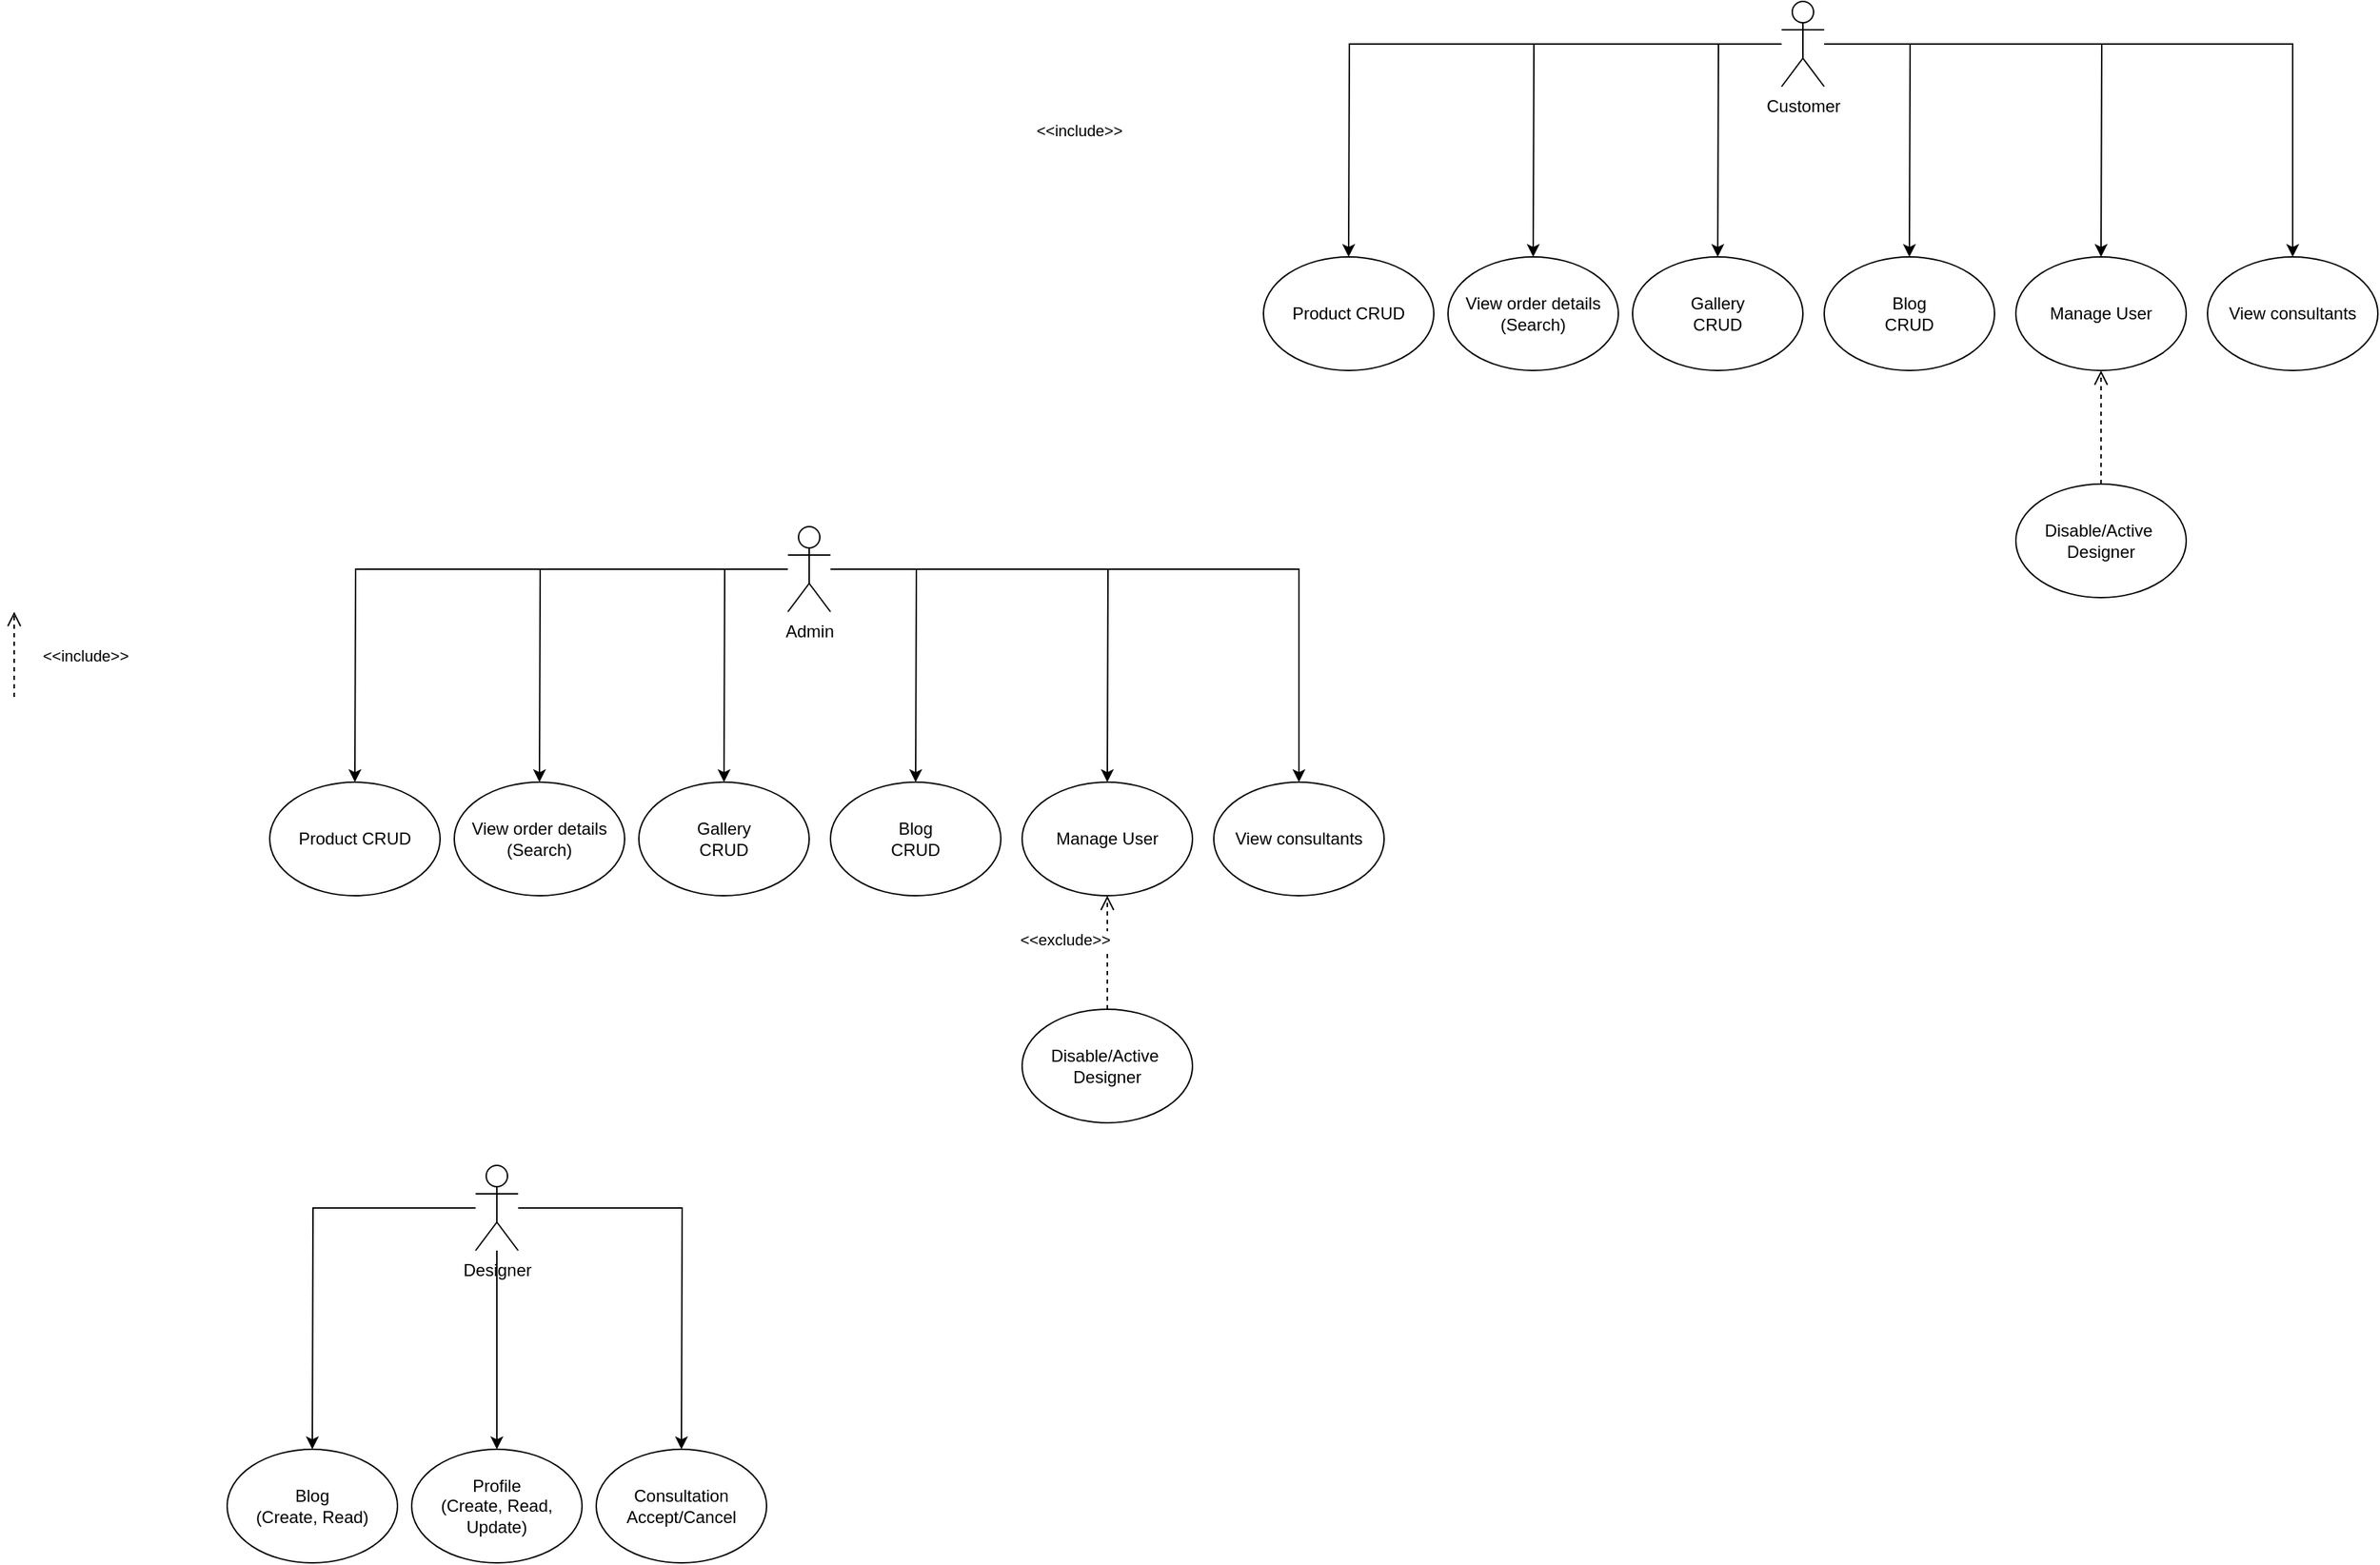 <mxfile version="24.7.15">
  <diagram name="Page-1" id="iBDs6v3_dnTy8JfgTPV6">
    <mxGraphModel dx="1691" dy="1546" grid="1" gridSize="10" guides="1" tooltips="1" connect="1" arrows="1" fold="1" page="1" pageScale="1" pageWidth="850" pageHeight="1100" math="0" shadow="0">
      <root>
        <mxCell id="0" />
        <mxCell id="1" parent="0" />
        <mxCell id="S30HmlT3fCBCeUfr8exj-2" value="" style="edgeStyle=orthogonalEdgeStyle;rounded=0;orthogonalLoop=1;jettySize=auto;html=1;" edge="1" parent="1" source="_qEw-VTvu6cOcD2FWl5k-2">
          <mxGeometry relative="1" as="geometry">
            <mxPoint x="230" y="520" as="targetPoint" />
          </mxGeometry>
        </mxCell>
        <mxCell id="S30HmlT3fCBCeUfr8exj-4" value="" style="edgeStyle=orthogonalEdgeStyle;rounded=0;orthogonalLoop=1;jettySize=auto;html=1;" edge="1" parent="1" source="_qEw-VTvu6cOcD2FWl5k-2">
          <mxGeometry relative="1" as="geometry">
            <mxPoint x="-40" y="520" as="targetPoint" />
          </mxGeometry>
        </mxCell>
        <mxCell id="S30HmlT3fCBCeUfr8exj-6" value="" style="edgeStyle=orthogonalEdgeStyle;rounded=0;orthogonalLoop=1;jettySize=auto;html=1;" edge="1" parent="1" source="_qEw-VTvu6cOcD2FWl5k-2">
          <mxGeometry relative="1" as="geometry">
            <mxPoint x="95" y="520" as="targetPoint" />
          </mxGeometry>
        </mxCell>
        <mxCell id="S30HmlT3fCBCeUfr8exj-9" value="" style="edgeStyle=orthogonalEdgeStyle;rounded=0;orthogonalLoop=1;jettySize=auto;html=1;" edge="1" parent="1" source="_qEw-VTvu6cOcD2FWl5k-2" target="S30HmlT3fCBCeUfr8exj-29">
          <mxGeometry relative="1" as="geometry">
            <mxPoint x="365" y="520" as="targetPoint" />
          </mxGeometry>
        </mxCell>
        <mxCell id="S30HmlT3fCBCeUfr8exj-13" value="" style="edgeStyle=orthogonalEdgeStyle;rounded=0;orthogonalLoop=1;jettySize=auto;html=1;" edge="1" parent="1" source="_qEw-VTvu6cOcD2FWl5k-2">
          <mxGeometry relative="1" as="geometry">
            <mxPoint x="-170" y="520" as="targetPoint" />
          </mxGeometry>
        </mxCell>
        <mxCell id="S30HmlT3fCBCeUfr8exj-15" value="" style="edgeStyle=orthogonalEdgeStyle;rounded=0;orthogonalLoop=1;jettySize=auto;html=1;strokeColor=default;" edge="1" parent="1" source="_qEw-VTvu6cOcD2FWl5k-2">
          <mxGeometry relative="1" as="geometry">
            <mxPoint x="-300" y="520" as="targetPoint" />
          </mxGeometry>
        </mxCell>
        <mxCell id="_qEw-VTvu6cOcD2FWl5k-2" value="Admin" style="shape=umlActor;verticalLabelPosition=bottom;verticalAlign=top;html=1;outlineConnect=0;" parent="1" vertex="1">
          <mxGeometry x="5" y="340" width="30" height="60" as="geometry" />
        </mxCell>
        <mxCell id="S30HmlT3fCBCeUfr8exj-17" value="Product&amp;nbsp;&lt;span style=&quot;background-color: initial;&quot;&gt;CRUD&lt;/span&gt;" style="ellipse;whiteSpace=wrap;html=1;" vertex="1" parent="1">
          <mxGeometry x="-360" y="520" width="120" height="80" as="geometry" />
        </mxCell>
        <mxCell id="S30HmlT3fCBCeUfr8exj-18" value="View order details&lt;div&gt;(Search)&lt;/div&gt;" style="ellipse;whiteSpace=wrap;html=1;" vertex="1" parent="1">
          <mxGeometry x="-230" y="520" width="120" height="80" as="geometry" />
        </mxCell>
        <mxCell id="S30HmlT3fCBCeUfr8exj-19" value="&lt;div&gt;Gallery&lt;/div&gt;CRUD" style="ellipse;whiteSpace=wrap;html=1;" vertex="1" parent="1">
          <mxGeometry x="-100" y="520" width="120" height="80" as="geometry" />
        </mxCell>
        <mxCell id="S30HmlT3fCBCeUfr8exj-20" value="Blog&lt;div&gt;CRUD&lt;/div&gt;" style="ellipse;whiteSpace=wrap;html=1;" vertex="1" parent="1">
          <mxGeometry x="35" y="520" width="120" height="80" as="geometry" />
        </mxCell>
        <mxCell id="S30HmlT3fCBCeUfr8exj-21" value="Manage User" style="ellipse;whiteSpace=wrap;html=1;" vertex="1" parent="1">
          <mxGeometry x="170" y="520" width="120" height="80" as="geometry" />
        </mxCell>
        <mxCell id="S30HmlT3fCBCeUfr8exj-22" value="Disable/Active&amp;nbsp;&lt;div&gt;Designer&lt;/div&gt;" style="ellipse;whiteSpace=wrap;html=1;" vertex="1" parent="1">
          <mxGeometry x="170" y="680" width="120" height="80" as="geometry" />
        </mxCell>
        <mxCell id="S30HmlT3fCBCeUfr8exj-25" value="&amp;lt;&amp;lt;include&amp;gt;&amp;gt;" style="html=1;verticalAlign=bottom;endArrow=open;dashed=1;endSize=8;curved=0;rounded=0;entryX=0.5;entryY=1;entryDx=0;entryDy=0;exitX=0.5;exitY=0;exitDx=0;exitDy=0;" edge="1" parent="1" source="S30HmlT3fCBCeUfr8exj-22" target="S30HmlT3fCBCeUfr8exj-21">
          <mxGeometry x="1" y="738" relative="1" as="geometry">
            <mxPoint x="230" y="700" as="sourcePoint" />
            <mxPoint x="160" y="650" as="targetPoint" />
            <mxPoint x="18" y="-160" as="offset" />
          </mxGeometry>
        </mxCell>
        <mxCell id="S30HmlT3fCBCeUfr8exj-26" value="&amp;lt;&amp;lt;exclude&amp;gt;&amp;gt;" style="html=1;verticalAlign=bottom;endArrow=open;dashed=1;endSize=8;curved=0;rounded=0;exitX=0.5;exitY=0;exitDx=0;exitDy=0;" edge="1" parent="1">
          <mxGeometry x="-1" y="-762" relative="1" as="geometry">
            <mxPoint x="-540" y="460" as="sourcePoint" />
            <mxPoint x="-540" y="400" as="targetPoint" />
            <mxPoint x="-22" y="180" as="offset" />
          </mxGeometry>
        </mxCell>
        <mxCell id="S30HmlT3fCBCeUfr8exj-29" value="View consultants" style="ellipse;whiteSpace=wrap;html=1;" vertex="1" parent="1">
          <mxGeometry x="305" y="520" width="120" height="80" as="geometry" />
        </mxCell>
        <mxCell id="S30HmlT3fCBCeUfr8exj-34" value="" style="edgeStyle=orthogonalEdgeStyle;rounded=0;orthogonalLoop=1;jettySize=auto;html=1;" edge="1" parent="1" source="S30HmlT3fCBCeUfr8exj-39">
          <mxGeometry relative="1" as="geometry">
            <mxPoint x="-70" y="990" as="targetPoint" />
          </mxGeometry>
        </mxCell>
        <mxCell id="S30HmlT3fCBCeUfr8exj-37" value="" style="edgeStyle=orthogonalEdgeStyle;rounded=0;orthogonalLoop=1;jettySize=auto;html=1;" edge="1" parent="1" source="S30HmlT3fCBCeUfr8exj-39">
          <mxGeometry relative="1" as="geometry">
            <mxPoint x="-200" y="990" as="targetPoint" />
          </mxGeometry>
        </mxCell>
        <mxCell id="S30HmlT3fCBCeUfr8exj-38" value="" style="edgeStyle=orthogonalEdgeStyle;rounded=0;orthogonalLoop=1;jettySize=auto;html=1;strokeColor=default;" edge="1" parent="1" source="S30HmlT3fCBCeUfr8exj-39">
          <mxGeometry relative="1" as="geometry">
            <mxPoint x="-330" y="990" as="targetPoint" />
          </mxGeometry>
        </mxCell>
        <mxCell id="S30HmlT3fCBCeUfr8exj-39" value="Designer" style="shape=umlActor;verticalLabelPosition=bottom;verticalAlign=top;html=1;outlineConnect=0;" vertex="1" parent="1">
          <mxGeometry x="-215" y="790" width="30" height="60" as="geometry" />
        </mxCell>
        <mxCell id="S30HmlT3fCBCeUfr8exj-40" value="Profile&lt;div&gt;(Create, Read, Update)&lt;/div&gt;" style="ellipse;whiteSpace=wrap;html=1;" vertex="1" parent="1">
          <mxGeometry x="-260" y="990" width="120" height="80" as="geometry" />
        </mxCell>
        <mxCell id="S30HmlT3fCBCeUfr8exj-41" value="Consultation&lt;div&gt;&lt;/div&gt;&lt;div&gt;Accept/Cancel&lt;/div&gt;" style="ellipse;whiteSpace=wrap;html=1;" vertex="1" parent="1">
          <mxGeometry x="-130" y="990" width="120" height="80" as="geometry" />
        </mxCell>
        <mxCell id="S30HmlT3fCBCeUfr8exj-47" value="Blog&lt;div&gt;(Create, Read)&lt;/div&gt;" style="ellipse;whiteSpace=wrap;html=1;" vertex="1" parent="1">
          <mxGeometry x="-390" y="990" width="120" height="80" as="geometry" />
        </mxCell>
        <mxCell id="S30HmlT3fCBCeUfr8exj-63" value="" style="edgeStyle=orthogonalEdgeStyle;rounded=0;orthogonalLoop=1;jettySize=auto;html=1;" edge="1" parent="1" source="S30HmlT3fCBCeUfr8exj-69">
          <mxGeometry relative="1" as="geometry">
            <mxPoint x="930" y="150" as="targetPoint" />
          </mxGeometry>
        </mxCell>
        <mxCell id="S30HmlT3fCBCeUfr8exj-64" value="" style="edgeStyle=orthogonalEdgeStyle;rounded=0;orthogonalLoop=1;jettySize=auto;html=1;" edge="1" parent="1" source="S30HmlT3fCBCeUfr8exj-69">
          <mxGeometry relative="1" as="geometry">
            <mxPoint x="660" y="150" as="targetPoint" />
          </mxGeometry>
        </mxCell>
        <mxCell id="S30HmlT3fCBCeUfr8exj-65" value="" style="edgeStyle=orthogonalEdgeStyle;rounded=0;orthogonalLoop=1;jettySize=auto;html=1;" edge="1" parent="1" source="S30HmlT3fCBCeUfr8exj-69">
          <mxGeometry relative="1" as="geometry">
            <mxPoint x="795" y="150" as="targetPoint" />
          </mxGeometry>
        </mxCell>
        <mxCell id="S30HmlT3fCBCeUfr8exj-66" value="" style="edgeStyle=orthogonalEdgeStyle;rounded=0;orthogonalLoop=1;jettySize=auto;html=1;" edge="1" parent="1" source="S30HmlT3fCBCeUfr8exj-69" target="S30HmlT3fCBCeUfr8exj-77">
          <mxGeometry relative="1" as="geometry">
            <mxPoint x="1065" y="150" as="targetPoint" />
          </mxGeometry>
        </mxCell>
        <mxCell id="S30HmlT3fCBCeUfr8exj-67" value="" style="edgeStyle=orthogonalEdgeStyle;rounded=0;orthogonalLoop=1;jettySize=auto;html=1;" edge="1" parent="1" source="S30HmlT3fCBCeUfr8exj-69">
          <mxGeometry relative="1" as="geometry">
            <mxPoint x="530" y="150" as="targetPoint" />
          </mxGeometry>
        </mxCell>
        <mxCell id="S30HmlT3fCBCeUfr8exj-68" value="" style="edgeStyle=orthogonalEdgeStyle;rounded=0;orthogonalLoop=1;jettySize=auto;html=1;strokeColor=default;" edge="1" parent="1" source="S30HmlT3fCBCeUfr8exj-69">
          <mxGeometry relative="1" as="geometry">
            <mxPoint x="400" y="150" as="targetPoint" />
          </mxGeometry>
        </mxCell>
        <mxCell id="S30HmlT3fCBCeUfr8exj-69" value="Customer" style="shape=umlActor;verticalLabelPosition=bottom;verticalAlign=top;html=1;outlineConnect=0;" vertex="1" parent="1">
          <mxGeometry x="705" y="-30" width="30" height="60" as="geometry" />
        </mxCell>
        <mxCell id="S30HmlT3fCBCeUfr8exj-70" value="Product&amp;nbsp;&lt;span style=&quot;background-color: initial;&quot;&gt;CRUD&lt;/span&gt;" style="ellipse;whiteSpace=wrap;html=1;" vertex="1" parent="1">
          <mxGeometry x="340" y="150" width="120" height="80" as="geometry" />
        </mxCell>
        <mxCell id="S30HmlT3fCBCeUfr8exj-71" value="View order details&lt;div&gt;(Search)&lt;/div&gt;" style="ellipse;whiteSpace=wrap;html=1;" vertex="1" parent="1">
          <mxGeometry x="470" y="150" width="120" height="80" as="geometry" />
        </mxCell>
        <mxCell id="S30HmlT3fCBCeUfr8exj-72" value="&lt;div&gt;Gallery&lt;/div&gt;CRUD" style="ellipse;whiteSpace=wrap;html=1;" vertex="1" parent="1">
          <mxGeometry x="600" y="150" width="120" height="80" as="geometry" />
        </mxCell>
        <mxCell id="S30HmlT3fCBCeUfr8exj-73" value="Blog&lt;div&gt;CRUD&lt;/div&gt;" style="ellipse;whiteSpace=wrap;html=1;" vertex="1" parent="1">
          <mxGeometry x="735" y="150" width="120" height="80" as="geometry" />
        </mxCell>
        <mxCell id="S30HmlT3fCBCeUfr8exj-74" value="Manage User" style="ellipse;whiteSpace=wrap;html=1;" vertex="1" parent="1">
          <mxGeometry x="870" y="150" width="120" height="80" as="geometry" />
        </mxCell>
        <mxCell id="S30HmlT3fCBCeUfr8exj-75" value="Disable/Active&amp;nbsp;&lt;div&gt;Designer&lt;/div&gt;" style="ellipse;whiteSpace=wrap;html=1;" vertex="1" parent="1">
          <mxGeometry x="870" y="310" width="120" height="80" as="geometry" />
        </mxCell>
        <mxCell id="S30HmlT3fCBCeUfr8exj-76" value="&amp;lt;&amp;lt;include&amp;gt;&amp;gt;" style="html=1;verticalAlign=bottom;endArrow=open;dashed=1;endSize=8;curved=0;rounded=0;entryX=0.5;entryY=1;entryDx=0;entryDy=0;exitX=0.5;exitY=0;exitDx=0;exitDy=0;" edge="1" parent="1" source="S30HmlT3fCBCeUfr8exj-75" target="S30HmlT3fCBCeUfr8exj-74">
          <mxGeometry x="1" y="738" relative="1" as="geometry">
            <mxPoint x="930" y="330" as="sourcePoint" />
            <mxPoint x="860" y="280" as="targetPoint" />
            <mxPoint x="18" y="-160" as="offset" />
          </mxGeometry>
        </mxCell>
        <mxCell id="S30HmlT3fCBCeUfr8exj-77" value="View consultants" style="ellipse;whiteSpace=wrap;html=1;" vertex="1" parent="1">
          <mxGeometry x="1005" y="150" width="120" height="80" as="geometry" />
        </mxCell>
      </root>
    </mxGraphModel>
  </diagram>
</mxfile>
